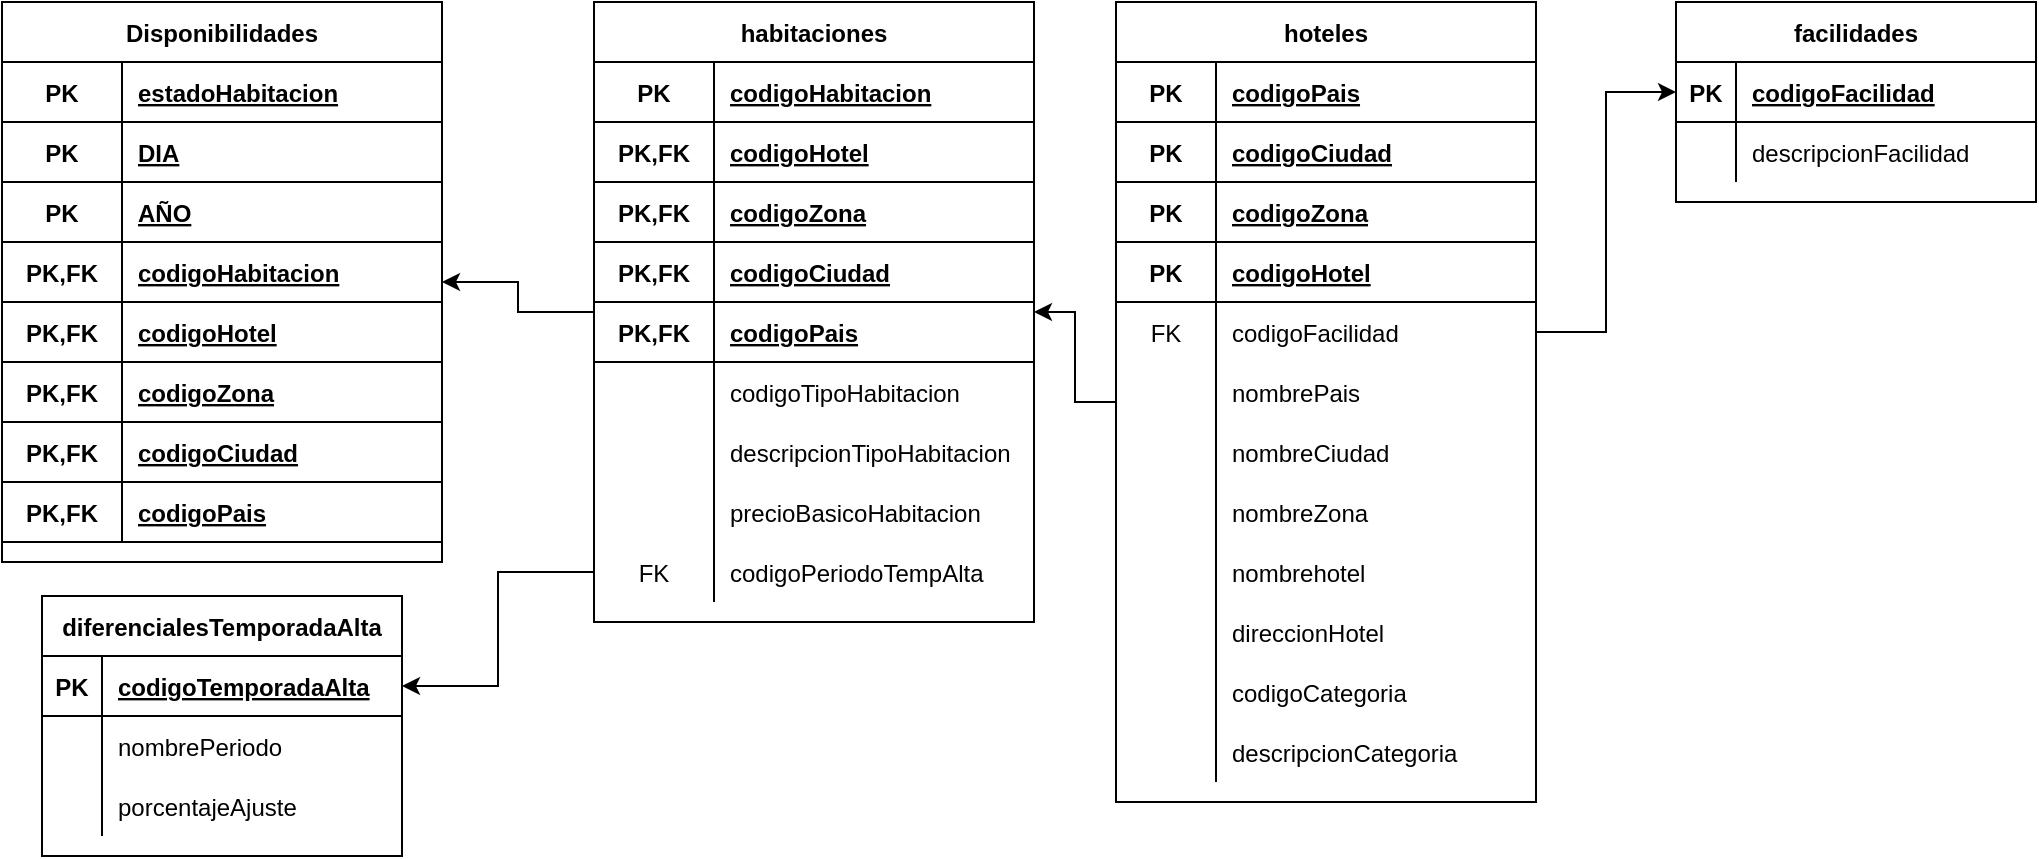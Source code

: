 <mxfile version="14.6.1" type="device"><diagram id="R2lEEEUBdFMjLlhIrx00" name="Page-1"><mxGraphModel dx="2222" dy="776" grid="0" gridSize="10" guides="1" tooltips="1" connect="1" arrows="1" fold="1" page="0" pageScale="1" pageWidth="850" pageHeight="1100" math="0" shadow="0" extFonts="Permanent Marker^https://fonts.googleapis.com/css?family=Permanent+Marker"><root><mxCell id="0"/><mxCell id="1" parent="0"/><mxCell id="Iv6HNNKdU0eZBIquXY-6-7" style="edgeStyle=orthogonalEdgeStyle;rounded=0;orthogonalLoop=1;jettySize=auto;html=1;" edge="1" parent="1" source="ud49Q8YPAc72J2hc70cK-5" target="ud49Q8YPAc72J2hc70cK-141"><mxGeometry relative="1" as="geometry"/></mxCell><mxCell id="ud49Q8YPAc72J2hc70cK-5" value="hoteles" style="shape=table;startSize=30;container=1;collapsible=1;childLayout=tableLayout;fixedRows=1;rowLines=0;fontStyle=1;align=center;resizeLast=1;" parent="1" vertex="1"><mxGeometry x="120" y="160" width="210" height="400" as="geometry"/></mxCell><mxCell id="ud49Q8YPAc72J2hc70cK-21" value="" style="shape=partialRectangle;collapsible=0;dropTarget=0;pointerEvents=0;fillColor=none;top=0;left=0;bottom=1;right=0;points=[[0,0.5],[1,0.5]];portConstraint=eastwest;" parent="ud49Q8YPAc72J2hc70cK-5" vertex="1"><mxGeometry y="30" width="210" height="30" as="geometry"/></mxCell><mxCell id="ud49Q8YPAc72J2hc70cK-22" value="PK" style="shape=partialRectangle;connectable=0;fillColor=none;top=0;left=0;bottom=0;right=0;fontStyle=1;overflow=hidden;" parent="ud49Q8YPAc72J2hc70cK-21" vertex="1"><mxGeometry width="50" height="30" as="geometry"/></mxCell><mxCell id="ud49Q8YPAc72J2hc70cK-23" value="codigoPais" style="shape=partialRectangle;connectable=0;fillColor=none;top=0;left=0;bottom=0;right=0;align=left;spacingLeft=6;fontStyle=5;overflow=hidden;" parent="ud49Q8YPAc72J2hc70cK-21" vertex="1"><mxGeometry x="50" width="160" height="30" as="geometry"/></mxCell><mxCell id="ud49Q8YPAc72J2hc70cK-6" value="" style="shape=partialRectangle;collapsible=0;dropTarget=0;pointerEvents=0;fillColor=none;top=0;left=0;bottom=1;right=0;points=[[0,0.5],[1,0.5]];portConstraint=eastwest;" parent="ud49Q8YPAc72J2hc70cK-5" vertex="1"><mxGeometry y="60" width="210" height="30" as="geometry"/></mxCell><mxCell id="ud49Q8YPAc72J2hc70cK-7" value="PK" style="shape=partialRectangle;connectable=0;fillColor=none;top=0;left=0;bottom=0;right=0;fontStyle=1;overflow=hidden;" parent="ud49Q8YPAc72J2hc70cK-6" vertex="1"><mxGeometry width="50" height="30" as="geometry"/></mxCell><mxCell id="ud49Q8YPAc72J2hc70cK-8" value="codigoCiudad" style="shape=partialRectangle;connectable=0;fillColor=none;top=0;left=0;bottom=0;right=0;align=left;spacingLeft=6;fontStyle=5;overflow=hidden;" parent="ud49Q8YPAc72J2hc70cK-6" vertex="1"><mxGeometry x="50" width="160" height="30" as="geometry"/></mxCell><mxCell id="ud49Q8YPAc72J2hc70cK-24" value="" style="shape=partialRectangle;collapsible=0;dropTarget=0;pointerEvents=0;fillColor=none;top=0;left=0;bottom=1;right=0;points=[[0,0.5],[1,0.5]];portConstraint=eastwest;" parent="ud49Q8YPAc72J2hc70cK-5" vertex="1"><mxGeometry y="90" width="210" height="30" as="geometry"/></mxCell><mxCell id="ud49Q8YPAc72J2hc70cK-25" value="PK" style="shape=partialRectangle;connectable=0;fillColor=none;top=0;left=0;bottom=0;right=0;fontStyle=1;overflow=hidden;" parent="ud49Q8YPAc72J2hc70cK-24" vertex="1"><mxGeometry width="50" height="30" as="geometry"/></mxCell><mxCell id="ud49Q8YPAc72J2hc70cK-26" value="codigoZona" style="shape=partialRectangle;connectable=0;fillColor=none;top=0;left=0;bottom=0;right=0;align=left;spacingLeft=6;fontStyle=5;overflow=hidden;" parent="ud49Q8YPAc72J2hc70cK-24" vertex="1"><mxGeometry x="50" width="160" height="30" as="geometry"/></mxCell><mxCell id="ud49Q8YPAc72J2hc70cK-18" value="" style="shape=partialRectangle;collapsible=0;dropTarget=0;pointerEvents=0;fillColor=none;top=0;left=0;bottom=1;right=0;points=[[0,0.5],[1,0.5]];portConstraint=eastwest;" parent="ud49Q8YPAc72J2hc70cK-5" vertex="1"><mxGeometry y="120" width="210" height="30" as="geometry"/></mxCell><mxCell id="ud49Q8YPAc72J2hc70cK-19" value="PK" style="shape=partialRectangle;connectable=0;fillColor=none;top=0;left=0;bottom=0;right=0;fontStyle=1;overflow=hidden;" parent="ud49Q8YPAc72J2hc70cK-18" vertex="1"><mxGeometry width="50" height="30" as="geometry"/></mxCell><mxCell id="ud49Q8YPAc72J2hc70cK-20" value="codigoHotel" style="shape=partialRectangle;connectable=0;fillColor=none;top=0;left=0;bottom=0;right=0;align=left;spacingLeft=6;fontStyle=5;overflow=hidden;" parent="ud49Q8YPAc72J2hc70cK-18" vertex="1"><mxGeometry x="50" width="160" height="30" as="geometry"/></mxCell><mxCell id="ud49Q8YPAc72J2hc70cK-154" value="" style="shape=partialRectangle;collapsible=0;dropTarget=0;pointerEvents=0;fillColor=none;top=0;left=0;bottom=0;right=0;points=[[0,0.5],[1,0.5]];portConstraint=eastwest;" parent="ud49Q8YPAc72J2hc70cK-5" vertex="1"><mxGeometry y="150" width="210" height="30" as="geometry"/></mxCell><mxCell id="ud49Q8YPAc72J2hc70cK-155" value="FK" style="shape=partialRectangle;connectable=0;fillColor=none;top=0;left=0;bottom=0;right=0;fontStyle=0;overflow=hidden;" parent="ud49Q8YPAc72J2hc70cK-154" vertex="1"><mxGeometry width="50" height="30" as="geometry"/></mxCell><mxCell id="ud49Q8YPAc72J2hc70cK-156" value="codigoFacilidad" style="shape=partialRectangle;connectable=0;fillColor=none;top=0;left=0;bottom=0;right=0;align=left;spacingLeft=6;fontStyle=0;overflow=hidden;" parent="ud49Q8YPAc72J2hc70cK-154" vertex="1"><mxGeometry x="50" width="160" height="30" as="geometry"/></mxCell><mxCell id="ud49Q8YPAc72J2hc70cK-9" value="" style="shape=partialRectangle;collapsible=0;dropTarget=0;pointerEvents=0;fillColor=none;top=0;left=0;bottom=0;right=0;points=[[0,0.5],[1,0.5]];portConstraint=eastwest;" parent="ud49Q8YPAc72J2hc70cK-5" vertex="1"><mxGeometry y="180" width="210" height="30" as="geometry"/></mxCell><mxCell id="ud49Q8YPAc72J2hc70cK-10" value="" style="shape=partialRectangle;connectable=0;fillColor=none;top=0;left=0;bottom=0;right=0;editable=1;overflow=hidden;" parent="ud49Q8YPAc72J2hc70cK-9" vertex="1"><mxGeometry width="50" height="30" as="geometry"/></mxCell><mxCell id="ud49Q8YPAc72J2hc70cK-11" value="nombrePais" style="shape=partialRectangle;connectable=0;fillColor=none;top=0;left=0;bottom=0;right=0;align=left;spacingLeft=6;overflow=hidden;" parent="ud49Q8YPAc72J2hc70cK-9" vertex="1"><mxGeometry x="50" width="160" height="30" as="geometry"/></mxCell><mxCell id="ud49Q8YPAc72J2hc70cK-12" value="" style="shape=partialRectangle;collapsible=0;dropTarget=0;pointerEvents=0;fillColor=none;top=0;left=0;bottom=0;right=0;points=[[0,0.5],[1,0.5]];portConstraint=eastwest;" parent="ud49Q8YPAc72J2hc70cK-5" vertex="1"><mxGeometry y="210" width="210" height="30" as="geometry"/></mxCell><mxCell id="ud49Q8YPAc72J2hc70cK-13" value="" style="shape=partialRectangle;connectable=0;fillColor=none;top=0;left=0;bottom=0;right=0;editable=1;overflow=hidden;" parent="ud49Q8YPAc72J2hc70cK-12" vertex="1"><mxGeometry width="50" height="30" as="geometry"/></mxCell><mxCell id="ud49Q8YPAc72J2hc70cK-14" value="nombreCiudad" style="shape=partialRectangle;connectable=0;fillColor=none;top=0;left=0;bottom=0;right=0;align=left;spacingLeft=6;overflow=hidden;" parent="ud49Q8YPAc72J2hc70cK-12" vertex="1"><mxGeometry x="50" width="160" height="30" as="geometry"/></mxCell><mxCell id="ud49Q8YPAc72J2hc70cK-15" value="" style="shape=partialRectangle;collapsible=0;dropTarget=0;pointerEvents=0;fillColor=none;top=0;left=0;bottom=0;right=0;points=[[0,0.5],[1,0.5]];portConstraint=eastwest;" parent="ud49Q8YPAc72J2hc70cK-5" vertex="1"><mxGeometry y="240" width="210" height="30" as="geometry"/></mxCell><mxCell id="ud49Q8YPAc72J2hc70cK-16" value="" style="shape=partialRectangle;connectable=0;fillColor=none;top=0;left=0;bottom=0;right=0;editable=1;overflow=hidden;" parent="ud49Q8YPAc72J2hc70cK-15" vertex="1"><mxGeometry width="50" height="30" as="geometry"/></mxCell><mxCell id="ud49Q8YPAc72J2hc70cK-17" value="nombreZona" style="shape=partialRectangle;connectable=0;fillColor=none;top=0;left=0;bottom=0;right=0;align=left;spacingLeft=6;overflow=hidden;" parent="ud49Q8YPAc72J2hc70cK-15" vertex="1"><mxGeometry x="50" width="160" height="30" as="geometry"/></mxCell><mxCell id="ud49Q8YPAc72J2hc70cK-30" value="" style="shape=partialRectangle;collapsible=0;dropTarget=0;pointerEvents=0;fillColor=none;top=0;left=0;bottom=0;right=0;points=[[0,0.5],[1,0.5]];portConstraint=eastwest;" parent="ud49Q8YPAc72J2hc70cK-5" vertex="1"><mxGeometry y="270" width="210" height="30" as="geometry"/></mxCell><mxCell id="ud49Q8YPAc72J2hc70cK-31" value="" style="shape=partialRectangle;connectable=0;fillColor=none;top=0;left=0;bottom=0;right=0;editable=1;overflow=hidden;" parent="ud49Q8YPAc72J2hc70cK-30" vertex="1"><mxGeometry width="50" height="30" as="geometry"/></mxCell><mxCell id="ud49Q8YPAc72J2hc70cK-32" value="nombrehotel" style="shape=partialRectangle;connectable=0;fillColor=none;top=0;left=0;bottom=0;right=0;align=left;spacingLeft=6;overflow=hidden;" parent="ud49Q8YPAc72J2hc70cK-30" vertex="1"><mxGeometry x="50" width="160" height="30" as="geometry"/></mxCell><mxCell id="ud49Q8YPAc72J2hc70cK-45" value="" style="shape=partialRectangle;collapsible=0;dropTarget=0;pointerEvents=0;fillColor=none;top=0;left=0;bottom=0;right=0;points=[[0,0.5],[1,0.5]];portConstraint=eastwest;" parent="ud49Q8YPAc72J2hc70cK-5" vertex="1"><mxGeometry y="300" width="210" height="30" as="geometry"/></mxCell><mxCell id="ud49Q8YPAc72J2hc70cK-46" value="" style="shape=partialRectangle;connectable=0;fillColor=none;top=0;left=0;bottom=0;right=0;editable=1;overflow=hidden;" parent="ud49Q8YPAc72J2hc70cK-45" vertex="1"><mxGeometry width="50" height="30" as="geometry"/></mxCell><mxCell id="ud49Q8YPAc72J2hc70cK-47" value="direccionHotel" style="shape=partialRectangle;connectable=0;fillColor=none;top=0;left=0;bottom=0;right=0;align=left;spacingLeft=6;overflow=hidden;" parent="ud49Q8YPAc72J2hc70cK-45" vertex="1"><mxGeometry x="50" width="160" height="30" as="geometry"/></mxCell><mxCell id="ud49Q8YPAc72J2hc70cK-42" value="" style="shape=partialRectangle;collapsible=0;dropTarget=0;pointerEvents=0;fillColor=none;top=0;left=0;bottom=0;right=0;points=[[0,0.5],[1,0.5]];portConstraint=eastwest;" parent="ud49Q8YPAc72J2hc70cK-5" vertex="1"><mxGeometry y="330" width="210" height="30" as="geometry"/></mxCell><mxCell id="ud49Q8YPAc72J2hc70cK-43" value="" style="shape=partialRectangle;connectable=0;fillColor=none;top=0;left=0;bottom=0;right=0;editable=1;overflow=hidden;" parent="ud49Q8YPAc72J2hc70cK-42" vertex="1"><mxGeometry width="50" height="30" as="geometry"/></mxCell><mxCell id="ud49Q8YPAc72J2hc70cK-44" value="codigoCategoria" style="shape=partialRectangle;connectable=0;fillColor=none;top=0;left=0;bottom=0;right=0;align=left;spacingLeft=6;overflow=hidden;" parent="ud49Q8YPAc72J2hc70cK-42" vertex="1"><mxGeometry x="50" width="160" height="30" as="geometry"/></mxCell><mxCell id="ud49Q8YPAc72J2hc70cK-76" value="" style="shape=partialRectangle;collapsible=0;dropTarget=0;pointerEvents=0;fillColor=none;top=0;left=0;bottom=0;right=0;points=[[0,0.5],[1,0.5]];portConstraint=eastwest;" parent="ud49Q8YPAc72J2hc70cK-5" vertex="1"><mxGeometry y="360" width="210" height="30" as="geometry"/></mxCell><mxCell id="ud49Q8YPAc72J2hc70cK-77" value="" style="shape=partialRectangle;connectable=0;fillColor=none;top=0;left=0;bottom=0;right=0;editable=1;overflow=hidden;" parent="ud49Q8YPAc72J2hc70cK-76" vertex="1"><mxGeometry width="50" height="30" as="geometry"/></mxCell><mxCell id="ud49Q8YPAc72J2hc70cK-78" value="descripcionCategoria" style="shape=partialRectangle;connectable=0;fillColor=none;top=0;left=0;bottom=0;right=0;align=left;spacingLeft=6;overflow=hidden;" parent="ud49Q8YPAc72J2hc70cK-76" vertex="1"><mxGeometry x="50" width="160" height="30" as="geometry"/></mxCell><mxCell id="ud49Q8YPAc72J2hc70cK-79" value="facilidades" style="shape=table;startSize=30;container=1;collapsible=1;childLayout=tableLayout;fixedRows=1;rowLines=0;fontStyle=1;align=center;resizeLast=1;" parent="1" vertex="1"><mxGeometry x="400" y="160" width="180" height="100" as="geometry"/></mxCell><mxCell id="ud49Q8YPAc72J2hc70cK-138" value="" style="shape=partialRectangle;collapsible=0;dropTarget=0;pointerEvents=0;fillColor=none;top=0;left=0;bottom=1;right=0;points=[[0,0.5],[1,0.5]];portConstraint=eastwest;" parent="ud49Q8YPAc72J2hc70cK-79" vertex="1"><mxGeometry y="30" width="180" height="30" as="geometry"/></mxCell><mxCell id="ud49Q8YPAc72J2hc70cK-139" value="PK" style="shape=partialRectangle;connectable=0;fillColor=none;top=0;left=0;bottom=0;right=0;fontStyle=1;overflow=hidden;" parent="ud49Q8YPAc72J2hc70cK-138" vertex="1"><mxGeometry width="30" height="30" as="geometry"/></mxCell><mxCell id="ud49Q8YPAc72J2hc70cK-140" value="codigoFacilidad" style="shape=partialRectangle;connectable=0;fillColor=none;top=0;left=0;bottom=0;right=0;align=left;spacingLeft=6;fontStyle=5;overflow=hidden;" parent="ud49Q8YPAc72J2hc70cK-138" vertex="1"><mxGeometry x="30" width="150" height="30" as="geometry"/></mxCell><mxCell id="ud49Q8YPAc72J2hc70cK-92" value="" style="shape=partialRectangle;collapsible=0;dropTarget=0;pointerEvents=0;fillColor=none;top=0;left=0;bottom=0;right=0;points=[[0,0.5],[1,0.5]];portConstraint=eastwest;" parent="ud49Q8YPAc72J2hc70cK-79" vertex="1"><mxGeometry y="60" width="180" height="30" as="geometry"/></mxCell><mxCell id="ud49Q8YPAc72J2hc70cK-93" value="" style="shape=partialRectangle;connectable=0;fillColor=none;top=0;left=0;bottom=0;right=0;editable=1;overflow=hidden;" parent="ud49Q8YPAc72J2hc70cK-92" vertex="1"><mxGeometry width="30" height="30" as="geometry"/></mxCell><mxCell id="ud49Q8YPAc72J2hc70cK-94" value="descripcionFacilidad" style="shape=partialRectangle;connectable=0;fillColor=none;top=0;left=0;bottom=0;right=0;align=left;spacingLeft=6;overflow=hidden;" parent="ud49Q8YPAc72J2hc70cK-92" vertex="1"><mxGeometry x="30" width="150" height="30" as="geometry"/></mxCell><mxCell id="Iv6HNNKdU0eZBIquXY-6-58" value="" style="edgeStyle=orthogonalEdgeStyle;rounded=0;orthogonalLoop=1;jettySize=auto;html=1;" edge="1" parent="1" source="ud49Q8YPAc72J2hc70cK-141" target="Iv6HNNKdU0eZBIquXY-6-27"><mxGeometry relative="1" as="geometry"/></mxCell><mxCell id="ud49Q8YPAc72J2hc70cK-141" value="habitaciones" style="shape=table;startSize=30;container=1;collapsible=1;childLayout=tableLayout;fixedRows=1;rowLines=0;fontStyle=1;align=center;resizeLast=1;" parent="1" vertex="1"><mxGeometry x="-141" y="160" width="220" height="310" as="geometry"/></mxCell><mxCell id="ud49Q8YPAc72J2hc70cK-145" value="" style="shape=partialRectangle;collapsible=0;dropTarget=0;pointerEvents=0;fillColor=none;top=0;left=0;bottom=1;right=0;points=[[0,0.5],[1,0.5]];portConstraint=eastwest;" parent="ud49Q8YPAc72J2hc70cK-141" vertex="1"><mxGeometry y="30" width="220" height="30" as="geometry"/></mxCell><mxCell id="ud49Q8YPAc72J2hc70cK-146" value="PK" style="shape=partialRectangle;connectable=0;fillColor=none;top=0;left=0;bottom=0;right=0;fontStyle=1;overflow=hidden;" parent="ud49Q8YPAc72J2hc70cK-145" vertex="1"><mxGeometry width="60" height="30" as="geometry"/></mxCell><mxCell id="ud49Q8YPAc72J2hc70cK-147" value="codigoHabitacion" style="shape=partialRectangle;connectable=0;fillColor=none;top=0;left=0;bottom=0;right=0;align=left;spacingLeft=6;fontStyle=5;overflow=hidden;" parent="ud49Q8YPAc72J2hc70cK-145" vertex="1"><mxGeometry x="60" width="160" height="30" as="geometry"/></mxCell><mxCell id="Iv6HNNKdU0eZBIquXY-6-1" style="shape=partialRectangle;collapsible=0;dropTarget=0;pointerEvents=0;fillColor=none;top=0;left=0;bottom=1;right=0;points=[[0,0.5],[1,0.5]];portConstraint=eastwest;" vertex="1" parent="ud49Q8YPAc72J2hc70cK-141"><mxGeometry y="60" width="220" height="30" as="geometry"/></mxCell><mxCell id="Iv6HNNKdU0eZBIquXY-6-2" value="PK,FK" style="shape=partialRectangle;connectable=0;fillColor=none;top=0;left=0;bottom=0;right=0;fontStyle=1;overflow=hidden;" vertex="1" parent="Iv6HNNKdU0eZBIquXY-6-1"><mxGeometry width="60" height="30" as="geometry"/></mxCell><mxCell id="Iv6HNNKdU0eZBIquXY-6-3" value="codigoHotel" style="shape=partialRectangle;connectable=0;fillColor=none;top=0;left=0;bottom=0;right=0;align=left;spacingLeft=6;fontStyle=5;overflow=hidden;" vertex="1" parent="Iv6HNNKdU0eZBIquXY-6-1"><mxGeometry x="60" width="160" height="30" as="geometry"/></mxCell><mxCell id="Iv6HNNKdU0eZBIquXY-6-17" style="shape=partialRectangle;collapsible=0;dropTarget=0;pointerEvents=0;fillColor=none;top=0;left=0;bottom=1;right=0;points=[[0,0.5],[1,0.5]];portConstraint=eastwest;" vertex="1" parent="ud49Q8YPAc72J2hc70cK-141"><mxGeometry y="90" width="220" height="30" as="geometry"/></mxCell><mxCell id="Iv6HNNKdU0eZBIquXY-6-18" value="PK,FK" style="shape=partialRectangle;connectable=0;fillColor=none;top=0;left=0;bottom=0;right=0;fontStyle=1;overflow=hidden;" vertex="1" parent="Iv6HNNKdU0eZBIquXY-6-17"><mxGeometry width="60" height="30" as="geometry"/></mxCell><mxCell id="Iv6HNNKdU0eZBIquXY-6-19" value="codigoZona" style="shape=partialRectangle;connectable=0;fillColor=none;top=0;left=0;bottom=0;right=0;align=left;spacingLeft=6;fontStyle=5;overflow=hidden;" vertex="1" parent="Iv6HNNKdU0eZBIquXY-6-17"><mxGeometry x="60" width="160" height="30" as="geometry"/></mxCell><mxCell id="Iv6HNNKdU0eZBIquXY-6-14" style="shape=partialRectangle;collapsible=0;dropTarget=0;pointerEvents=0;fillColor=none;top=0;left=0;bottom=1;right=0;points=[[0,0.5],[1,0.5]];portConstraint=eastwest;" vertex="1" parent="ud49Q8YPAc72J2hc70cK-141"><mxGeometry y="120" width="220" height="30" as="geometry"/></mxCell><mxCell id="Iv6HNNKdU0eZBIquXY-6-15" value="PK,FK" style="shape=partialRectangle;connectable=0;fillColor=none;top=0;left=0;bottom=0;right=0;fontStyle=1;overflow=hidden;" vertex="1" parent="Iv6HNNKdU0eZBIquXY-6-14"><mxGeometry width="60" height="30" as="geometry"/></mxCell><mxCell id="Iv6HNNKdU0eZBIquXY-6-16" value="codigoCiudad" style="shape=partialRectangle;connectable=0;fillColor=none;top=0;left=0;bottom=0;right=0;align=left;spacingLeft=6;fontStyle=5;overflow=hidden;" vertex="1" parent="Iv6HNNKdU0eZBIquXY-6-14"><mxGeometry x="60" width="160" height="30" as="geometry"/></mxCell><mxCell id="Iv6HNNKdU0eZBIquXY-6-11" style="shape=partialRectangle;collapsible=0;dropTarget=0;pointerEvents=0;fillColor=none;top=0;left=0;bottom=1;right=0;points=[[0,0.5],[1,0.5]];portConstraint=eastwest;" vertex="1" parent="ud49Q8YPAc72J2hc70cK-141"><mxGeometry y="150" width="220" height="30" as="geometry"/></mxCell><mxCell id="Iv6HNNKdU0eZBIquXY-6-12" value="PK,FK" style="shape=partialRectangle;connectable=0;fillColor=none;top=0;left=0;bottom=0;right=0;fontStyle=1;overflow=hidden;" vertex="1" parent="Iv6HNNKdU0eZBIquXY-6-11"><mxGeometry width="60" height="30" as="geometry"/></mxCell><mxCell id="Iv6HNNKdU0eZBIquXY-6-13" value="codigoPais" style="shape=partialRectangle;connectable=0;fillColor=none;top=0;left=0;bottom=0;right=0;align=left;spacingLeft=6;fontStyle=5;overflow=hidden;" vertex="1" parent="Iv6HNNKdU0eZBIquXY-6-11"><mxGeometry x="60" width="160" height="30" as="geometry"/></mxCell><mxCell id="ud49Q8YPAc72J2hc70cK-148" value="" style="shape=partialRectangle;collapsible=0;dropTarget=0;pointerEvents=0;fillColor=none;top=0;left=0;bottom=0;right=0;points=[[0,0.5],[1,0.5]];portConstraint=eastwest;" parent="ud49Q8YPAc72J2hc70cK-141" vertex="1"><mxGeometry y="180" width="220" height="30" as="geometry"/></mxCell><mxCell id="ud49Q8YPAc72J2hc70cK-149" value="" style="shape=partialRectangle;connectable=0;fillColor=none;top=0;left=0;bottom=0;right=0;editable=1;overflow=hidden;" parent="ud49Q8YPAc72J2hc70cK-148" vertex="1"><mxGeometry width="60" height="30" as="geometry"/></mxCell><mxCell id="ud49Q8YPAc72J2hc70cK-150" value="codigoTipoHabitacion" style="shape=partialRectangle;connectable=0;fillColor=none;top=0;left=0;bottom=0;right=0;align=left;spacingLeft=6;overflow=hidden;" parent="ud49Q8YPAc72J2hc70cK-148" vertex="1"><mxGeometry x="60" width="160" height="30" as="geometry"/></mxCell><mxCell id="ud49Q8YPAc72J2hc70cK-174" value="" style="shape=partialRectangle;collapsible=0;dropTarget=0;pointerEvents=0;fillColor=none;top=0;left=0;bottom=0;right=0;points=[[0,0.5],[1,0.5]];portConstraint=eastwest;" parent="ud49Q8YPAc72J2hc70cK-141" vertex="1"><mxGeometry y="210" width="220" height="30" as="geometry"/></mxCell><mxCell id="ud49Q8YPAc72J2hc70cK-175" value="" style="shape=partialRectangle;connectable=0;fillColor=none;top=0;left=0;bottom=0;right=0;editable=1;overflow=hidden;" parent="ud49Q8YPAc72J2hc70cK-174" vertex="1"><mxGeometry width="60" height="30" as="geometry"/></mxCell><mxCell id="ud49Q8YPAc72J2hc70cK-176" value="descripcionTipoHabitacion" style="shape=partialRectangle;connectable=0;fillColor=none;top=0;left=0;bottom=0;right=0;align=left;spacingLeft=6;overflow=hidden;" parent="ud49Q8YPAc72J2hc70cK-174" vertex="1"><mxGeometry x="60" width="160" height="30" as="geometry"/></mxCell><mxCell id="ud49Q8YPAc72J2hc70cK-177" value="" style="shape=partialRectangle;collapsible=0;dropTarget=0;pointerEvents=0;fillColor=none;top=0;left=0;bottom=0;right=0;points=[[0,0.5],[1,0.5]];portConstraint=eastwest;" parent="ud49Q8YPAc72J2hc70cK-141" vertex="1"><mxGeometry y="240" width="220" height="30" as="geometry"/></mxCell><mxCell id="ud49Q8YPAc72J2hc70cK-178" value="" style="shape=partialRectangle;connectable=0;fillColor=none;top=0;left=0;bottom=0;right=0;editable=1;overflow=hidden;" parent="ud49Q8YPAc72J2hc70cK-177" vertex="1"><mxGeometry width="60" height="30" as="geometry"/></mxCell><mxCell id="ud49Q8YPAc72J2hc70cK-179" value="precioBasicoHabitacion" style="shape=partialRectangle;connectable=0;fillColor=none;top=0;left=0;bottom=0;right=0;align=left;spacingLeft=6;overflow=hidden;" parent="ud49Q8YPAc72J2hc70cK-177" vertex="1"><mxGeometry x="60" width="160" height="30" as="geometry"/></mxCell><mxCell id="ud49Q8YPAc72J2hc70cK-180" value="" style="shape=partialRectangle;collapsible=0;dropTarget=0;pointerEvents=0;fillColor=none;top=0;left=0;bottom=0;right=0;points=[[0,0.5],[1,0.5]];portConstraint=eastwest;" parent="ud49Q8YPAc72J2hc70cK-141" vertex="1"><mxGeometry y="270" width="220" height="30" as="geometry"/></mxCell><mxCell id="ud49Q8YPAc72J2hc70cK-181" value="FK" style="shape=partialRectangle;connectable=0;fillColor=none;top=0;left=0;bottom=0;right=0;editable=1;overflow=hidden;" parent="ud49Q8YPAc72J2hc70cK-180" vertex="1"><mxGeometry width="60" height="30" as="geometry"/></mxCell><mxCell id="ud49Q8YPAc72J2hc70cK-182" value="codigoPeriodoTempAlta" style="shape=partialRectangle;connectable=0;fillColor=none;top=0;left=0;bottom=0;right=0;align=left;spacingLeft=6;overflow=hidden;" parent="ud49Q8YPAc72J2hc70cK-180" vertex="1"><mxGeometry x="60" width="160" height="30" as="geometry"/></mxCell><mxCell id="ud49Q8YPAc72J2hc70cK-157" style="edgeStyle=orthogonalEdgeStyle;rounded=0;orthogonalLoop=1;jettySize=auto;html=1;exitX=1;exitY=0.5;exitDx=0;exitDy=0;entryX=0;entryY=0.5;entryDx=0;entryDy=0;" parent="1" source="ud49Q8YPAc72J2hc70cK-154" target="ud49Q8YPAc72J2hc70cK-138" edge="1"><mxGeometry relative="1" as="geometry"/></mxCell><mxCell id="ud49Q8YPAc72J2hc70cK-213" value="diferencialesTemporadaAlta" style="shape=table;startSize=30;container=1;collapsible=1;childLayout=tableLayout;fixedRows=1;rowLines=0;fontStyle=1;align=center;resizeLast=1;" parent="1" vertex="1"><mxGeometry x="-417" y="457" width="180" height="130" as="geometry"/></mxCell><mxCell id="ud49Q8YPAc72J2hc70cK-214" value="" style="shape=partialRectangle;collapsible=0;dropTarget=0;pointerEvents=0;fillColor=none;top=0;left=0;bottom=1;right=0;points=[[0,0.5],[1,0.5]];portConstraint=eastwest;" parent="ud49Q8YPAc72J2hc70cK-213" vertex="1"><mxGeometry y="30" width="180" height="30" as="geometry"/></mxCell><mxCell id="ud49Q8YPAc72J2hc70cK-215" value="PK" style="shape=partialRectangle;connectable=0;fillColor=none;top=0;left=0;bottom=0;right=0;fontStyle=1;overflow=hidden;" parent="ud49Q8YPAc72J2hc70cK-214" vertex="1"><mxGeometry width="30" height="30" as="geometry"/></mxCell><mxCell id="ud49Q8YPAc72J2hc70cK-216" value="codigoTemporadaAlta" style="shape=partialRectangle;connectable=0;fillColor=none;top=0;left=0;bottom=0;right=0;align=left;spacingLeft=6;fontStyle=5;overflow=hidden;" parent="ud49Q8YPAc72J2hc70cK-214" vertex="1"><mxGeometry x="30" width="150" height="30" as="geometry"/></mxCell><mxCell id="ud49Q8YPAc72J2hc70cK-217" value="" style="shape=partialRectangle;collapsible=0;dropTarget=0;pointerEvents=0;fillColor=none;top=0;left=0;bottom=0;right=0;points=[[0,0.5],[1,0.5]];portConstraint=eastwest;" parent="ud49Q8YPAc72J2hc70cK-213" vertex="1"><mxGeometry y="60" width="180" height="30" as="geometry"/></mxCell><mxCell id="ud49Q8YPAc72J2hc70cK-218" value="" style="shape=partialRectangle;connectable=0;fillColor=none;top=0;left=0;bottom=0;right=0;editable=1;overflow=hidden;" parent="ud49Q8YPAc72J2hc70cK-217" vertex="1"><mxGeometry width="30" height="30" as="geometry"/></mxCell><mxCell id="ud49Q8YPAc72J2hc70cK-219" value="nombrePeriodo" style="shape=partialRectangle;connectable=0;fillColor=none;top=0;left=0;bottom=0;right=0;align=left;spacingLeft=6;overflow=hidden;" parent="ud49Q8YPAc72J2hc70cK-217" vertex="1"><mxGeometry x="30" width="150" height="30" as="geometry"/></mxCell><mxCell id="ud49Q8YPAc72J2hc70cK-220" value="" style="shape=partialRectangle;collapsible=0;dropTarget=0;pointerEvents=0;fillColor=none;top=0;left=0;bottom=0;right=0;points=[[0,0.5],[1,0.5]];portConstraint=eastwest;" parent="ud49Q8YPAc72J2hc70cK-213" vertex="1"><mxGeometry y="90" width="180" height="30" as="geometry"/></mxCell><mxCell id="ud49Q8YPAc72J2hc70cK-221" value="" style="shape=partialRectangle;connectable=0;fillColor=none;top=0;left=0;bottom=0;right=0;editable=1;overflow=hidden;" parent="ud49Q8YPAc72J2hc70cK-220" vertex="1"><mxGeometry width="30" height="30" as="geometry"/></mxCell><mxCell id="ud49Q8YPAc72J2hc70cK-222" value="porcentajeAjuste" style="shape=partialRectangle;connectable=0;fillColor=none;top=0;left=0;bottom=0;right=0;align=left;spacingLeft=6;overflow=hidden;" parent="ud49Q8YPAc72J2hc70cK-220" vertex="1"><mxGeometry x="30" width="150" height="30" as="geometry"/></mxCell><mxCell id="ud49Q8YPAc72J2hc70cK-226" style="edgeStyle=orthogonalEdgeStyle;rounded=0;orthogonalLoop=1;jettySize=auto;html=1;exitX=0;exitY=0.5;exitDx=0;exitDy=0;entryX=1;entryY=0.5;entryDx=0;entryDy=0;" parent="1" source="ud49Q8YPAc72J2hc70cK-180" target="ud49Q8YPAc72J2hc70cK-214" edge="1"><mxGeometry relative="1" as="geometry"/></mxCell><mxCell id="Iv6HNNKdU0eZBIquXY-6-27" value="Disponibilidades" style="shape=table;startSize=30;container=1;collapsible=1;childLayout=tableLayout;fixedRows=1;rowLines=0;fontStyle=1;align=center;resizeLast=1;" vertex="1" parent="1"><mxGeometry x="-437" y="160" width="220" height="280" as="geometry"/></mxCell><mxCell id="Iv6HNNKdU0eZBIquXY-6-68" style="shape=partialRectangle;collapsible=0;dropTarget=0;pointerEvents=0;fillColor=none;top=0;left=0;bottom=1;right=0;points=[[0,0.5],[1,0.5]];portConstraint=eastwest;" vertex="1" parent="Iv6HNNKdU0eZBIquXY-6-27"><mxGeometry y="30" width="220" height="30" as="geometry"/></mxCell><mxCell id="Iv6HNNKdU0eZBIquXY-6-69" value="PK" style="shape=partialRectangle;connectable=0;fillColor=none;top=0;left=0;bottom=0;right=0;fontStyle=1;overflow=hidden;" vertex="1" parent="Iv6HNNKdU0eZBIquXY-6-68"><mxGeometry width="60" height="30" as="geometry"/></mxCell><mxCell id="Iv6HNNKdU0eZBIquXY-6-70" value="estadoHabitacion" style="shape=partialRectangle;connectable=0;fillColor=none;top=0;left=0;bottom=0;right=0;align=left;spacingLeft=6;fontStyle=5;overflow=hidden;" vertex="1" parent="Iv6HNNKdU0eZBIquXY-6-68"><mxGeometry x="60" width="160" height="30" as="geometry"/></mxCell><mxCell id="Iv6HNNKdU0eZBIquXY-6-71" style="shape=partialRectangle;collapsible=0;dropTarget=0;pointerEvents=0;fillColor=none;top=0;left=0;bottom=1;right=0;points=[[0,0.5],[1,0.5]];portConstraint=eastwest;" vertex="1" parent="Iv6HNNKdU0eZBIquXY-6-27"><mxGeometry y="60" width="220" height="30" as="geometry"/></mxCell><mxCell id="Iv6HNNKdU0eZBIquXY-6-72" value="PK" style="shape=partialRectangle;connectable=0;fillColor=none;top=0;left=0;bottom=0;right=0;fontStyle=1;overflow=hidden;" vertex="1" parent="Iv6HNNKdU0eZBIquXY-6-71"><mxGeometry width="60" height="30" as="geometry"/></mxCell><mxCell id="Iv6HNNKdU0eZBIquXY-6-73" value="DIA" style="shape=partialRectangle;connectable=0;fillColor=none;top=0;left=0;bottom=0;right=0;align=left;spacingLeft=6;fontStyle=5;overflow=hidden;" vertex="1" parent="Iv6HNNKdU0eZBIquXY-6-71"><mxGeometry x="60" width="160" height="30" as="geometry"/></mxCell><mxCell id="Iv6HNNKdU0eZBIquXY-6-74" style="shape=partialRectangle;collapsible=0;dropTarget=0;pointerEvents=0;fillColor=none;top=0;left=0;bottom=1;right=0;points=[[0,0.5],[1,0.5]];portConstraint=eastwest;" vertex="1" parent="Iv6HNNKdU0eZBIquXY-6-27"><mxGeometry y="90" width="220" height="30" as="geometry"/></mxCell><mxCell id="Iv6HNNKdU0eZBIquXY-6-75" value="PK" style="shape=partialRectangle;connectable=0;fillColor=none;top=0;left=0;bottom=0;right=0;fontStyle=1;overflow=hidden;" vertex="1" parent="Iv6HNNKdU0eZBIquXY-6-74"><mxGeometry width="60" height="30" as="geometry"/></mxCell><mxCell id="Iv6HNNKdU0eZBIquXY-6-76" value="AÑO" style="shape=partialRectangle;connectable=0;fillColor=none;top=0;left=0;bottom=0;right=0;align=left;spacingLeft=6;fontStyle=5;overflow=hidden;" vertex="1" parent="Iv6HNNKdU0eZBIquXY-6-74"><mxGeometry x="60" width="160" height="30" as="geometry"/></mxCell><mxCell id="Iv6HNNKdU0eZBIquXY-6-28" value="" style="shape=partialRectangle;collapsible=0;dropTarget=0;pointerEvents=0;fillColor=none;top=0;left=0;bottom=1;right=0;points=[[0,0.5],[1,0.5]];portConstraint=eastwest;" vertex="1" parent="Iv6HNNKdU0eZBIquXY-6-27"><mxGeometry y="120" width="220" height="30" as="geometry"/></mxCell><mxCell id="Iv6HNNKdU0eZBIquXY-6-29" value="PK,FK" style="shape=partialRectangle;connectable=0;fillColor=none;top=0;left=0;bottom=0;right=0;fontStyle=1;overflow=hidden;" vertex="1" parent="Iv6HNNKdU0eZBIquXY-6-28"><mxGeometry width="60" height="30" as="geometry"/></mxCell><mxCell id="Iv6HNNKdU0eZBIquXY-6-30" value="codigoHabitacion" style="shape=partialRectangle;connectable=0;fillColor=none;top=0;left=0;bottom=0;right=0;align=left;spacingLeft=6;fontStyle=5;overflow=hidden;" vertex="1" parent="Iv6HNNKdU0eZBIquXY-6-28"><mxGeometry x="60" width="160" height="30" as="geometry"/></mxCell><mxCell id="Iv6HNNKdU0eZBIquXY-6-31" style="shape=partialRectangle;collapsible=0;dropTarget=0;pointerEvents=0;fillColor=none;top=0;left=0;bottom=1;right=0;points=[[0,0.5],[1,0.5]];portConstraint=eastwest;" vertex="1" parent="Iv6HNNKdU0eZBIquXY-6-27"><mxGeometry y="150" width="220" height="30" as="geometry"/></mxCell><mxCell id="Iv6HNNKdU0eZBIquXY-6-32" value="PK,FK" style="shape=partialRectangle;connectable=0;fillColor=none;top=0;left=0;bottom=0;right=0;fontStyle=1;overflow=hidden;" vertex="1" parent="Iv6HNNKdU0eZBIquXY-6-31"><mxGeometry width="60" height="30" as="geometry"/></mxCell><mxCell id="Iv6HNNKdU0eZBIquXY-6-33" value="codigoHotel" style="shape=partialRectangle;connectable=0;fillColor=none;top=0;left=0;bottom=0;right=0;align=left;spacingLeft=6;fontStyle=5;overflow=hidden;" vertex="1" parent="Iv6HNNKdU0eZBIquXY-6-31"><mxGeometry x="60" width="160" height="30" as="geometry"/></mxCell><mxCell id="Iv6HNNKdU0eZBIquXY-6-34" style="shape=partialRectangle;collapsible=0;dropTarget=0;pointerEvents=0;fillColor=none;top=0;left=0;bottom=1;right=0;points=[[0,0.5],[1,0.5]];portConstraint=eastwest;" vertex="1" parent="Iv6HNNKdU0eZBIquXY-6-27"><mxGeometry y="180" width="220" height="30" as="geometry"/></mxCell><mxCell id="Iv6HNNKdU0eZBIquXY-6-35" value="PK,FK" style="shape=partialRectangle;connectable=0;fillColor=none;top=0;left=0;bottom=0;right=0;fontStyle=1;overflow=hidden;" vertex="1" parent="Iv6HNNKdU0eZBIquXY-6-34"><mxGeometry width="60" height="30" as="geometry"/></mxCell><mxCell id="Iv6HNNKdU0eZBIquXY-6-36" value="codigoZona" style="shape=partialRectangle;connectable=0;fillColor=none;top=0;left=0;bottom=0;right=0;align=left;spacingLeft=6;fontStyle=5;overflow=hidden;" vertex="1" parent="Iv6HNNKdU0eZBIquXY-6-34"><mxGeometry x="60" width="160" height="30" as="geometry"/></mxCell><mxCell id="Iv6HNNKdU0eZBIquXY-6-37" style="shape=partialRectangle;collapsible=0;dropTarget=0;pointerEvents=0;fillColor=none;top=0;left=0;bottom=1;right=0;points=[[0,0.5],[1,0.5]];portConstraint=eastwest;" vertex="1" parent="Iv6HNNKdU0eZBIquXY-6-27"><mxGeometry y="210" width="220" height="30" as="geometry"/></mxCell><mxCell id="Iv6HNNKdU0eZBIquXY-6-38" value="PK,FK" style="shape=partialRectangle;connectable=0;fillColor=none;top=0;left=0;bottom=0;right=0;fontStyle=1;overflow=hidden;" vertex="1" parent="Iv6HNNKdU0eZBIquXY-6-37"><mxGeometry width="60" height="30" as="geometry"/></mxCell><mxCell id="Iv6HNNKdU0eZBIquXY-6-39" value="codigoCiudad" style="shape=partialRectangle;connectable=0;fillColor=none;top=0;left=0;bottom=0;right=0;align=left;spacingLeft=6;fontStyle=5;overflow=hidden;" vertex="1" parent="Iv6HNNKdU0eZBIquXY-6-37"><mxGeometry x="60" width="160" height="30" as="geometry"/></mxCell><mxCell id="Iv6HNNKdU0eZBIquXY-6-40" style="shape=partialRectangle;collapsible=0;dropTarget=0;pointerEvents=0;fillColor=none;top=0;left=0;bottom=1;right=0;points=[[0,0.5],[1,0.5]];portConstraint=eastwest;" vertex="1" parent="Iv6HNNKdU0eZBIquXY-6-27"><mxGeometry y="240" width="220" height="30" as="geometry"/></mxCell><mxCell id="Iv6HNNKdU0eZBIquXY-6-41" value="PK,FK" style="shape=partialRectangle;connectable=0;fillColor=none;top=0;left=0;bottom=0;right=0;fontStyle=1;overflow=hidden;" vertex="1" parent="Iv6HNNKdU0eZBIquXY-6-40"><mxGeometry width="60" height="30" as="geometry"/></mxCell><mxCell id="Iv6HNNKdU0eZBIquXY-6-42" value="codigoPais" style="shape=partialRectangle;connectable=0;fillColor=none;top=0;left=0;bottom=0;right=0;align=left;spacingLeft=6;fontStyle=5;overflow=hidden;" vertex="1" parent="Iv6HNNKdU0eZBIquXY-6-40"><mxGeometry x="60" width="160" height="30" as="geometry"/></mxCell></root></mxGraphModel></diagram></mxfile>